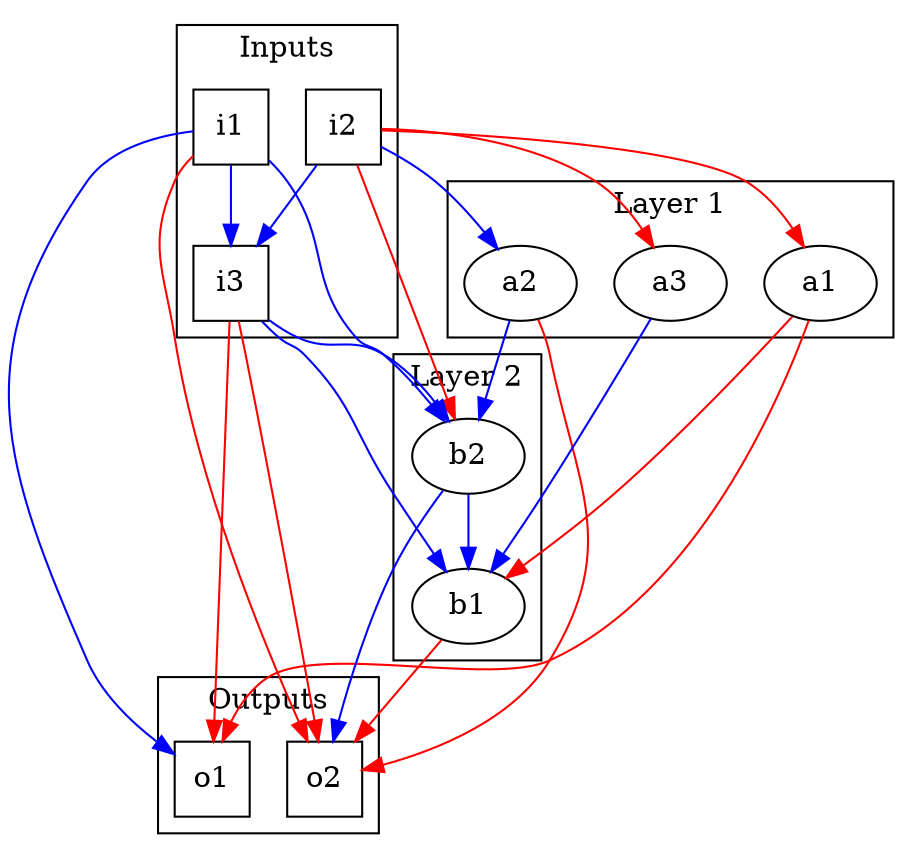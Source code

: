digraph G {
    subgraph cluster_0 {
        color=black;
        label = "Inputs";
        i1
        i2
        i3
    }
        
    subgraph cluster_1 {
        color=black;
        label = "Layer 1";
        a1
        a2
        a3
    }
    
    subgraph cluster_2 {
        color=black;
        label = "Layer 2";
        b1
        b2
    }
    
    subgraph cluster_3 {
        color=black;
        label = "Outputs";
        o1
        o2
    }
        
    i1[shape=square]
    i2[shape=square]
    i3[shape=square]
    
    i1 -> o1[color="blue"]
    i2 -> a1[color="red"]
    i3 -> o1[color="red"]
    
    i1 -> b2[color="blue"]
    i1 -> i3[color="blue"]
    i1 -> o2[color="red"]
    
    i2 -> a2[color="blue"]
    i2 -> b2[color="red"]
    i2 -> a3[color="red"]
    i2 -> i3[color="blue"]
    
    i3 -> b1[color="blue"]
    i3 -> b2[color="blue"]
    i3 -> o2[color="red"]
    
        
    a1 -> o1[color="red"]
    a1 -> b1[color="red"]
    
    a2 -> o2[color="red"]
    a2 -> b2[color="blue"]
    
    a3 -> b1[color="blue"]


    b1 -> o2[color="red"]
    b2 -> o2[color="blue"]
    b2 -> b1[color="blue"]
    
    o1[shape=square]
    o2[shape=square]
    
}
